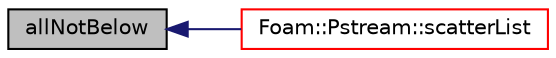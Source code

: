 digraph "allNotBelow"
{
  bgcolor="transparent";
  edge [fontname="Helvetica",fontsize="10",labelfontname="Helvetica",labelfontsize="10"];
  node [fontname="Helvetica",fontsize="10",shape=record];
  rankdir="LR";
  Node1 [label="allNotBelow",height=0.2,width=0.4,color="black", fillcolor="grey75", style="filled", fontcolor="black"];
  Node1 -> Node2 [dir="back",color="midnightblue",fontsize="10",style="solid",fontname="Helvetica"];
  Node2 [label="Foam::Pstream::scatterList",height=0.2,width=0.4,color="red",URL="$a02015.html#a23c38ee54f04c9d53a327db9edbdb7f0",tooltip="Scatter data. Reverse of gatherList. "];
}
